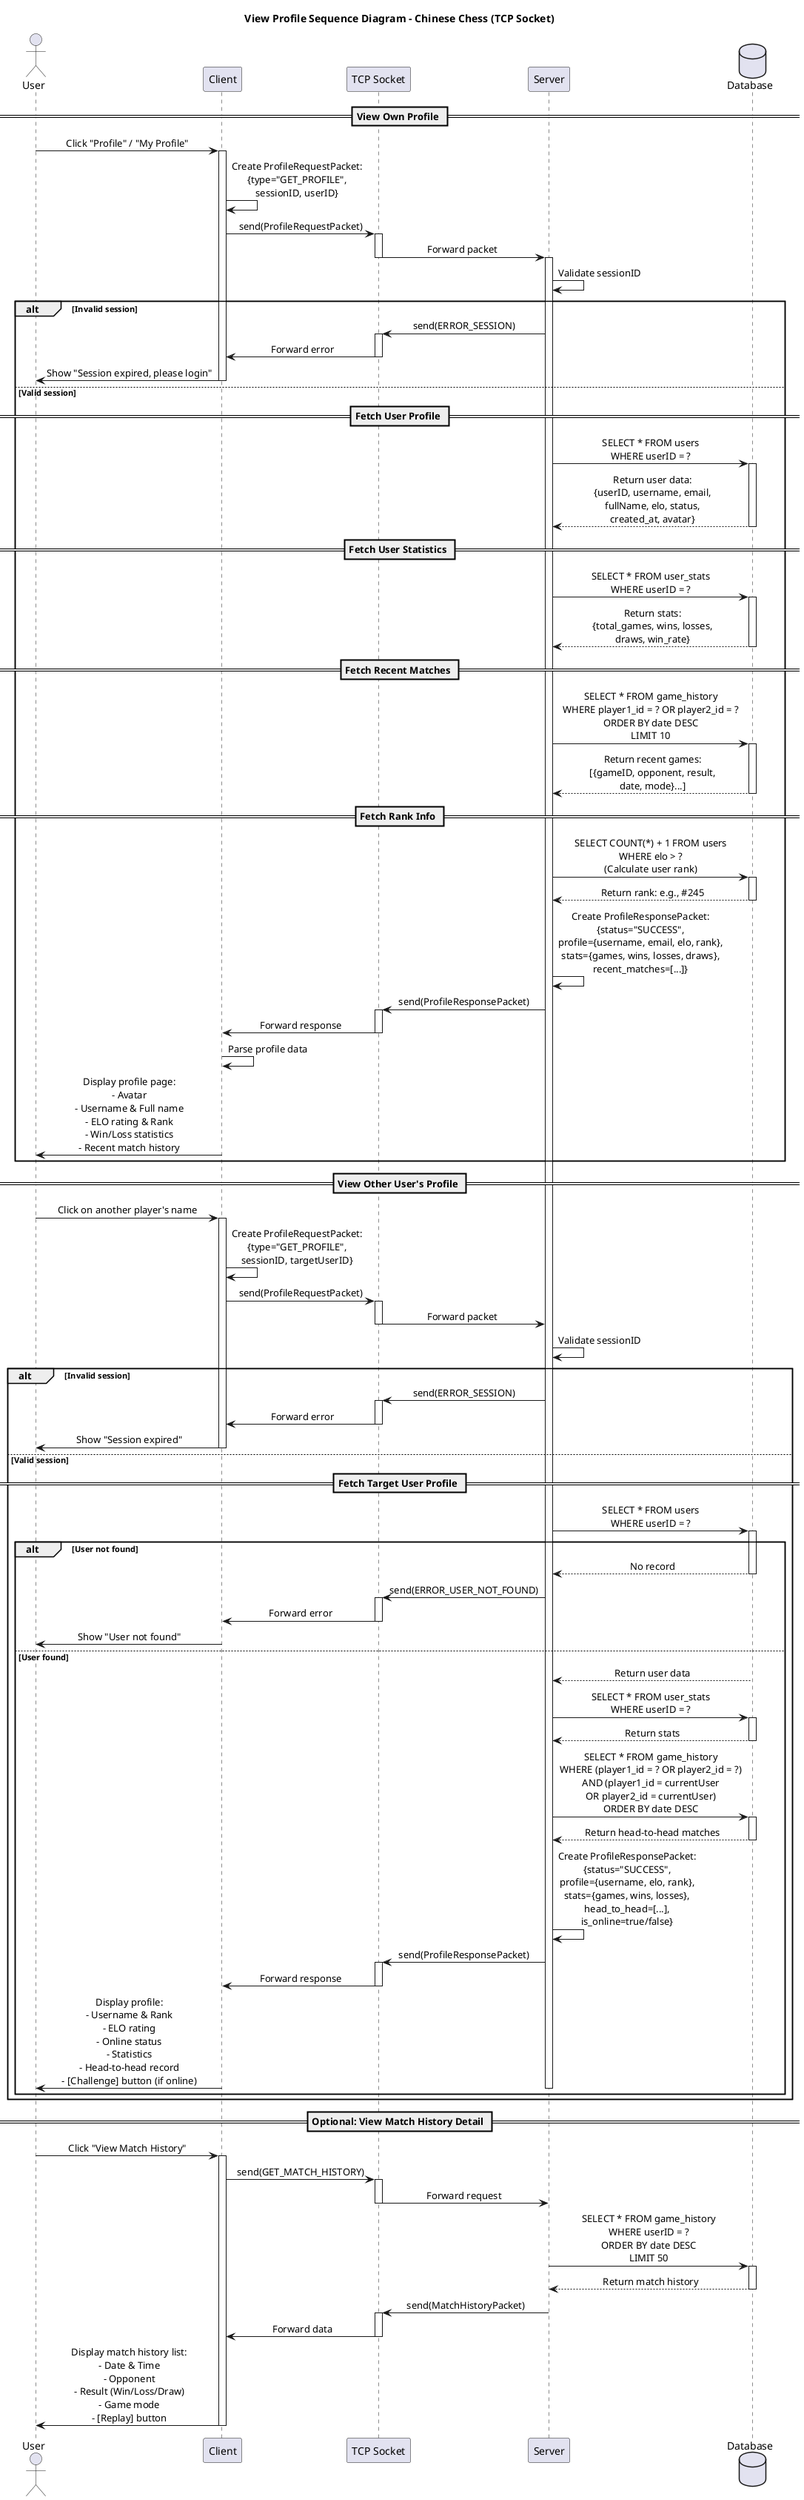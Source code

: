 @startuml
title View Profile Sequence Diagram - Chinese Chess (TCP Socket)

skinparam sequenceMessageAlign center
skinparam responseMessageBelowArrow true

actor User
participant "Client" as Client
participant "TCP Socket" as Socket
participant "Server" as Server
database "Database" as DB

== View Own Profile ==
User -> Client: Click "Profile" / "My Profile"
activate Client

Client -> Client: Create ProfileRequestPacket:\n{type="GET_PROFILE",\nsessionID, userID}

Client -> Socket: send(ProfileRequestPacket)
activate Socket
Socket -> Server: Forward packet
deactivate Socket
activate Server

Server -> Server: Validate sessionID

alt Invalid session
    Server -> Socket: send(ERROR_SESSION)
    activate Socket
    Socket -> Client: Forward error
    deactivate Socket
    Client -> User: Show "Session expired, please login"
    deactivate Client
    
else Valid session
    == Fetch User Profile ==
    Server -> DB: SELECT * FROM users\nWHERE userID = ?
    activate DB
    DB --> Server: Return user data:\n{userID, username, email,\nfullName, elo, status,\ncreated_at, avatar}
    deactivate DB
    
    == Fetch User Statistics ==
    Server -> DB: SELECT * FROM user_stats\nWHERE userID = ?
    activate DB
    DB --> Server: Return stats:\n{total_games, wins, losses,\ndraws, win_rate}
    deactivate DB
    
    == Fetch Recent Matches ==
    Server -> DB: SELECT * FROM game_history\nWHERE player1_id = ? OR player2_id = ?\nORDER BY date DESC\nLIMIT 10
    activate DB
    DB --> Server: Return recent games:\n[{gameID, opponent, result,\ndate, mode}...]
    deactivate DB
    
    == Fetch Rank Info ==
    Server -> DB: SELECT COUNT(*) + 1 FROM users\nWHERE elo > ?\n(Calculate user rank)
    activate DB
    DB --> Server: Return rank: e.g., #245
    deactivate DB
    
    Server -> Server: Create ProfileResponsePacket:\n{status="SUCCESS",\nprofile={username, email, elo, rank},\nstats={games, wins, losses, draws},\nrecent_matches=[...]}
    
    Server -> Socket: send(ProfileResponsePacket)
    activate Socket
    Socket -> Client: Forward response
    deactivate Socket
    
    Client -> Client: Parse profile data
    Client -> User: Display profile page:\n- Avatar\n- Username & Full name\n- ELO rating & Rank\n- Win/Loss statistics\n- Recent match history
    deactivate Client
end

== View Other User's Profile ==
User -> Client: Click on another player's name
activate Client

Client -> Client: Create ProfileRequestPacket:\n{type="GET_PROFILE",\nsessionID, targetUserID}

Client -> Socket: send(ProfileRequestPacket)
activate Socket
Socket -> Server: Forward packet
deactivate Socket

Server -> Server: Validate sessionID

alt Invalid session
    Server -> Socket: send(ERROR_SESSION)
    activate Socket
    Socket -> Client: Forward error
    deactivate Socket
    Client -> User: Show "Session expired"
    deactivate Client
    
else Valid session
    == Fetch Target User Profile ==
    Server -> DB: SELECT * FROM users\nWHERE userID = ?
    activate DB
    
    alt User not found
        DB --> Server: No record
        deactivate DB
        
        Server -> Socket: send(ERROR_USER_NOT_FOUND)
        activate Socket
        Socket -> Client: Forward error
        deactivate Socket
        
        Client -> User: Show "User not found"
        
    else User found
        DB --> Server: Return user data
        deactivate DB
        
        Server -> DB: SELECT * FROM user_stats\nWHERE userID = ?
        activate DB
        DB --> Server: Return stats
        deactivate DB
        
        Server -> DB: SELECT * FROM game_history\nWHERE (player1_id = ? OR player2_id = ?)\nAND (player1_id = currentUser\nOR player2_id = currentUser)\nORDER BY date DESC
        activate DB
        DB --> Server: Return head-to-head matches
        deactivate DB
        
        Server -> Server: Create ProfileResponsePacket:\n{status="SUCCESS",\nprofile={username, elo, rank},\nstats={games, wins, losses},\nhead_to_head=[...],\nis_online=true/false}
        
        Server -> Socket: send(ProfileResponsePacket)
        activate Socket
        Socket -> Client: Forward response
        deactivate Socket
        
        Client -> User: Display profile:\n- Username & Rank\n- ELO rating\n- Online status\n- Statistics\n- Head-to-head record\n- [Challenge] button (if online)
        deactivate Client
        deactivate Server
    end
end

== Optional: View Match History Detail ==
User -> Client: Click "View Match History"
activate Client

Client -> Socket: send(GET_MATCH_HISTORY)
activate Socket
Socket -> Server: Forward request
deactivate Socket

Server -> DB: SELECT * FROM game_history\nWHERE userID = ?\nORDER BY date DESC\nLIMIT 50
activate DB
DB --> Server: Return match history
deactivate DB

Server -> Socket: send(MatchHistoryPacket)
activate Socket
Socket -> Client: Forward data
deactivate Socket

Client -> User: Display match history list:\n- Date & Time\n- Opponent\n- Result (Win/Loss/Draw)\n- Game mode\n- [Replay] button
deactivate Client
deactivate Server

@enduml